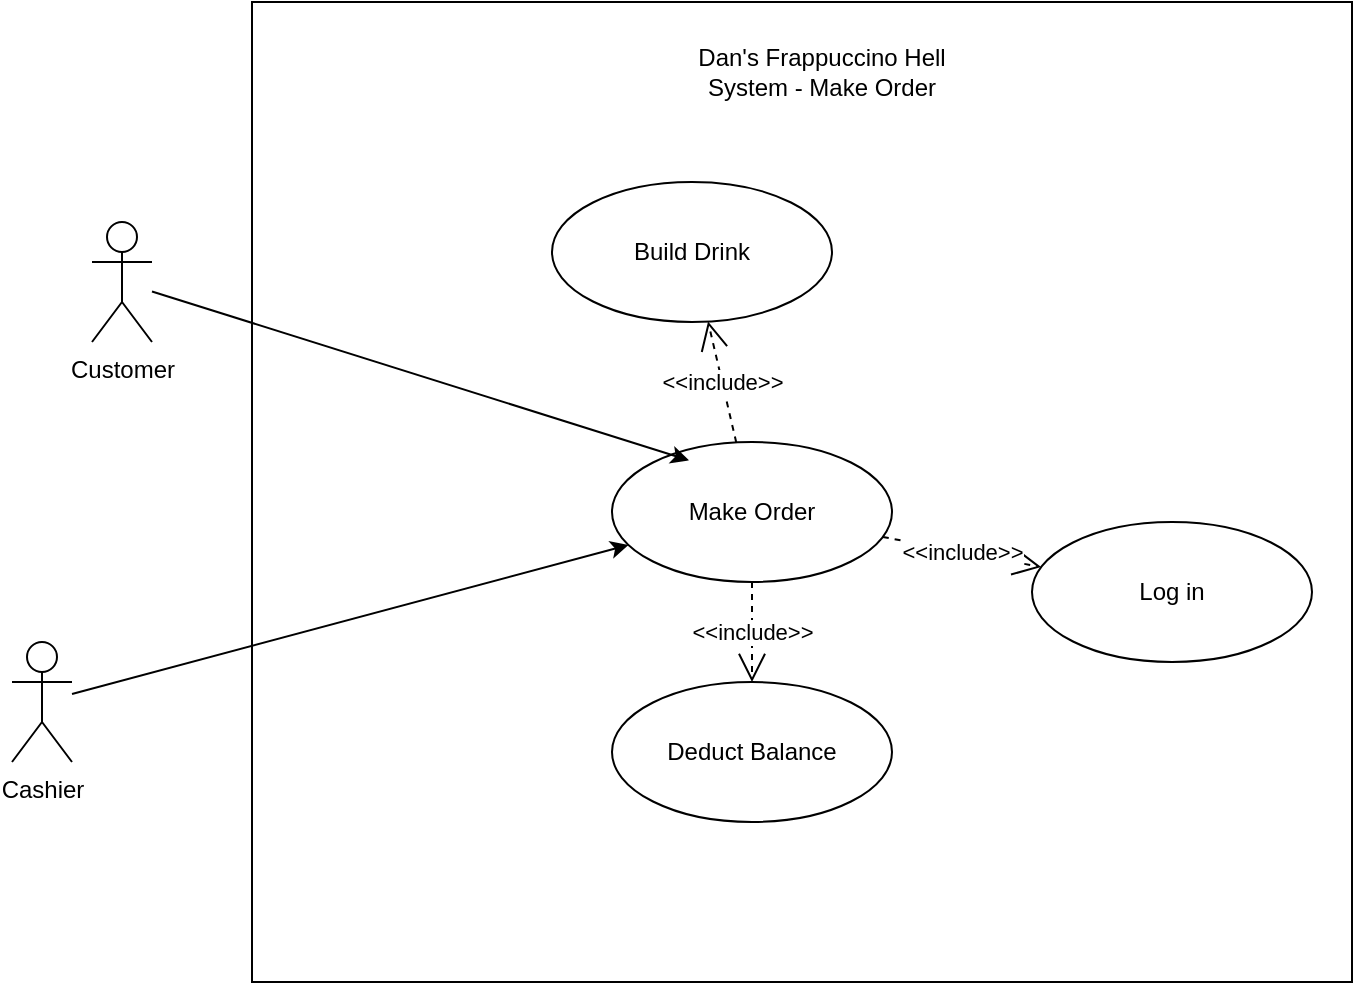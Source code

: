 <mxfile>
    <diagram id="rfjSN9cdk0lPBWMgBJ06" name="Page-1">
        <mxGraphModel dx="1844" dy="890" grid="1" gridSize="10" guides="1" tooltips="1" connect="1" arrows="1" fold="1" page="1" pageScale="1" pageWidth="850" pageHeight="1100" math="0" shadow="0">
            <root>
                <mxCell id="0"/>
                <mxCell id="1" parent="0"/>
                <mxCell id="zSOSA6TjUo3DJ6Rty31Y-2" value="" style="rounded=0;whiteSpace=wrap;html=1;" parent="1" vertex="1">
                    <mxGeometry x="140" y="90" width="550" height="490" as="geometry"/>
                </mxCell>
                <mxCell id="zSOSA6TjUo3DJ6Rty31Y-3" value="Customer" style="shape=umlActor;verticalLabelPosition=bottom;verticalAlign=top;html=1;outlineConnect=0;" parent="1" vertex="1">
                    <mxGeometry x="60" y="200" width="30" height="60" as="geometry"/>
                </mxCell>
                <mxCell id="zSOSA6TjUo3DJ6Rty31Y-4" value="Cashier" style="shape=umlActor;verticalLabelPosition=bottom;verticalAlign=top;html=1;outlineConnect=0;" parent="1" vertex="1">
                    <mxGeometry x="20" y="410" width="30" height="60" as="geometry"/>
                </mxCell>
                <mxCell id="zSOSA6TjUo3DJ6Rty31Y-7" value="Log in" style="ellipse;whiteSpace=wrap;html=1;" parent="1" vertex="1">
                    <mxGeometry x="530" y="350" width="140" height="70" as="geometry"/>
                </mxCell>
                <mxCell id="zSOSA6TjUo3DJ6Rty31Y-8" value="Make Order" style="ellipse;whiteSpace=wrap;html=1;" parent="1" vertex="1">
                    <mxGeometry x="320" y="310" width="140" height="70" as="geometry"/>
                </mxCell>
                <mxCell id="zSOSA6TjUo3DJ6Rty31Y-12" value="Build Drink" style="ellipse;whiteSpace=wrap;html=1;" parent="1" vertex="1">
                    <mxGeometry x="290" y="180" width="140" height="70" as="geometry"/>
                </mxCell>
                <mxCell id="zSOSA6TjUo3DJ6Rty31Y-20" value="Dan's Frappuccino Hell System - Make Order" style="text;html=1;strokeColor=none;fillColor=none;align=center;verticalAlign=middle;whiteSpace=wrap;rounded=0;" parent="1" vertex="1">
                    <mxGeometry x="360" y="110" width="130" height="30" as="geometry"/>
                </mxCell>
                <mxCell id="zSOSA6TjUo3DJ6Rty31Y-21" value="" style="endArrow=classic;html=1;rounded=0;entryX=0.275;entryY=0.131;entryDx=0;entryDy=0;entryPerimeter=0;" parent="1" source="zSOSA6TjUo3DJ6Rty31Y-3" target="zSOSA6TjUo3DJ6Rty31Y-8" edge="1">
                    <mxGeometry width="50" height="50" relative="1" as="geometry">
                        <mxPoint x="410" y="530" as="sourcePoint"/>
                        <mxPoint x="460" y="480" as="targetPoint"/>
                    </mxGeometry>
                </mxCell>
                <mxCell id="zSOSA6TjUo3DJ6Rty31Y-25" value="" style="endArrow=classic;html=1;rounded=0;" parent="1" source="zSOSA6TjUo3DJ6Rty31Y-4" target="zSOSA6TjUo3DJ6Rty31Y-8" edge="1">
                    <mxGeometry width="50" height="50" relative="1" as="geometry">
                        <mxPoint x="80" y="470" as="sourcePoint"/>
                        <mxPoint x="130" y="420" as="targetPoint"/>
                    </mxGeometry>
                </mxCell>
                <mxCell id="zSOSA6TjUo3DJ6Rty31Y-39" value="&amp;lt;&amp;lt;include&amp;gt;&amp;gt;" style="endArrow=open;endSize=12;dashed=1;html=1;rounded=0;" parent="1" source="zSOSA6TjUo3DJ6Rty31Y-8" target="zSOSA6TjUo3DJ6Rty31Y-7" edge="1">
                    <mxGeometry width="160" relative="1" as="geometry">
                        <mxPoint x="455.471" y="281.045" as="sourcePoint"/>
                        <mxPoint x="444.537" y="250.003" as="targetPoint"/>
                        <Array as="points"/>
                    </mxGeometry>
                </mxCell>
                <mxCell id="zSOSA6TjUo3DJ6Rty31Y-46" value="&amp;lt;&amp;lt;include&amp;gt;&amp;gt;" style="endArrow=open;endSize=12;dashed=1;html=1;rounded=0;" parent="1" source="zSOSA6TjUo3DJ6Rty31Y-8" target="zSOSA6TjUo3DJ6Rty31Y-12" edge="1">
                    <mxGeometry width="160" relative="1" as="geometry">
                        <mxPoint x="425" y="580" as="sourcePoint"/>
                        <mxPoint x="425" y="460" as="targetPoint"/>
                        <Array as="points"/>
                    </mxGeometry>
                </mxCell>
                <mxCell id="5" value="Deduct Balance" style="ellipse;whiteSpace=wrap;html=1;" parent="1" vertex="1">
                    <mxGeometry x="320" y="430" width="140" height="70" as="geometry"/>
                </mxCell>
                <mxCell id="6" value="&amp;lt;&amp;lt;include&amp;gt;&amp;gt;" style="endArrow=open;endSize=12;dashed=1;html=1;rounded=0;" parent="1" source="zSOSA6TjUo3DJ6Rty31Y-8" target="5" edge="1">
                    <mxGeometry width="160" relative="1" as="geometry">
                        <mxPoint x="465.543" y="367.289" as="sourcePoint"/>
                        <mxPoint x="544.586" y="382.54" as="targetPoint"/>
                        <Array as="points"/>
                    </mxGeometry>
                </mxCell>
            </root>
        </mxGraphModel>
    </diagram>
</mxfile>